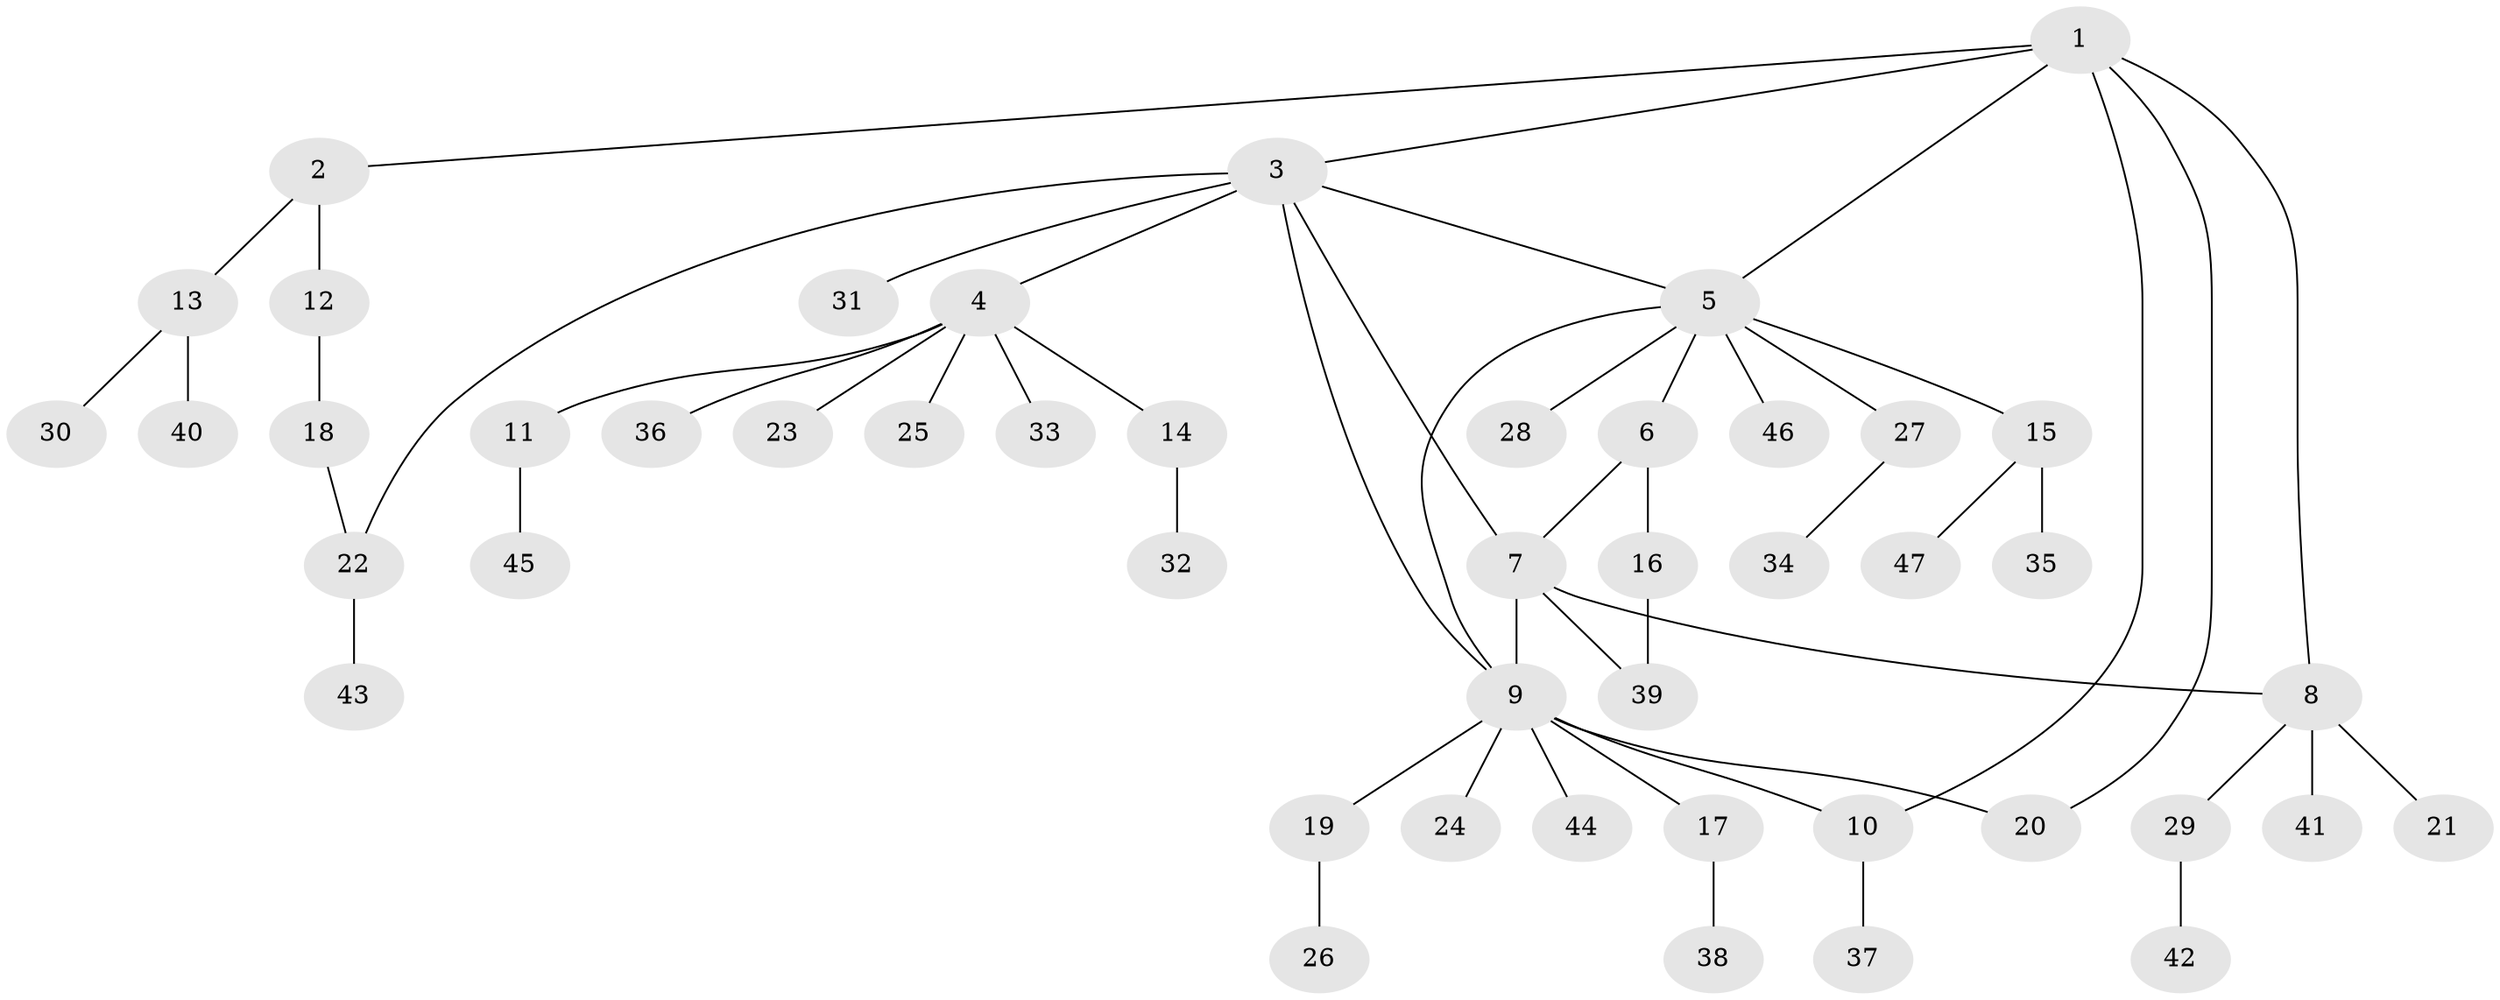 // coarse degree distribution, {5: 0.09375, 3: 0.09375, 8: 0.0625, 7: 0.03125, 2: 0.1875, 1: 0.53125}
// Generated by graph-tools (version 1.1) at 2025/19/03/04/25 18:19:56]
// undirected, 47 vertices, 55 edges
graph export_dot {
graph [start="1"]
  node [color=gray90,style=filled];
  1;
  2;
  3;
  4;
  5;
  6;
  7;
  8;
  9;
  10;
  11;
  12;
  13;
  14;
  15;
  16;
  17;
  18;
  19;
  20;
  21;
  22;
  23;
  24;
  25;
  26;
  27;
  28;
  29;
  30;
  31;
  32;
  33;
  34;
  35;
  36;
  37;
  38;
  39;
  40;
  41;
  42;
  43;
  44;
  45;
  46;
  47;
  1 -- 2;
  1 -- 3;
  1 -- 5;
  1 -- 8;
  1 -- 10;
  1 -- 20;
  2 -- 12;
  2 -- 13;
  3 -- 4;
  3 -- 5;
  3 -- 7;
  3 -- 9;
  3 -- 22;
  3 -- 31;
  4 -- 11;
  4 -- 14;
  4 -- 23;
  4 -- 25;
  4 -- 33;
  4 -- 36;
  5 -- 6;
  5 -- 9;
  5 -- 15;
  5 -- 27;
  5 -- 28;
  5 -- 46;
  6 -- 7;
  6 -- 16;
  7 -- 8;
  7 -- 9;
  7 -- 39;
  8 -- 21;
  8 -- 29;
  8 -- 41;
  9 -- 10;
  9 -- 17;
  9 -- 19;
  9 -- 20;
  9 -- 24;
  9 -- 44;
  10 -- 37;
  11 -- 45;
  12 -- 18;
  13 -- 30;
  13 -- 40;
  14 -- 32;
  15 -- 35;
  15 -- 47;
  16 -- 39;
  17 -- 38;
  18 -- 22;
  19 -- 26;
  22 -- 43;
  27 -- 34;
  29 -- 42;
}
